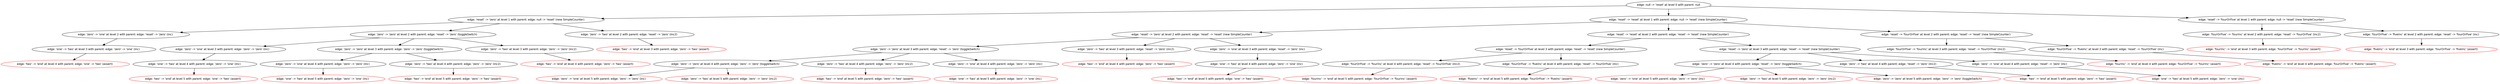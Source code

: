 digraph model {
  graph [ rankdir = "TB", ranksep="0.4", nodesep="0.2" ];
  node [ fontname = "Helvetica", fontsize="12.0", margin="0.07" ];
  edge [ fontname = "Helvetica", fontsize="12.0", margin="0.05" ];
  {
    node []
     "40" [label= "edge: 'one' -> 'two' at level 5 with parent: edge: 'zero' -> 'one' (inc) " color = "red"]
     "18" [label= "edge: 'zero' -> 'zero' at level 3 with parent: edge: 'reset' -> 'zero' (toggleSwitch) "]
     "33" [label= "edge: 'fourInc' -> 'end' at level 4 with parent: edge: 'fourOrFive' -> 'fourInc' (assert) " color = "red"]
     "12" [label= "edge: 'reset' -> 'fourOrFive' at level 3 with parent: edge: 'reset' -> 'reset' (new SimpleCounter) "]
     "29" [label= "edge: 'zero' -> 'two' at level 3 with parent: edge: 'reset' -> 'zero' (inc2) "]
     "32" [label= "edge: 'fourOrFive' -> 'fourInc' at level 3 with parent: edge: 'reset' -> 'fourOrFive' (inc2) "]
     "43" [label= "edge: 'zero' -> 'one' at level 3 with parent: edge: 'zero' -> 'zero' (inc) "]
     "19" [label= "edge: 'zero' -> 'zero' at level 4 with parent: edge: 'zero' -> 'zero' (toggleSwitch) "]
     "17" [label= "edge: 'reset' -> 'zero' at level 2 with parent: edge: 'reset' -> 'reset' (new SimpleCounter) "]
     "48" [label= "edge: 'zero' -> 'one' at level 2 with parent: edge: 'reset' -> 'zero' (inc) "]
     "24" [label= "edge: 'zero' -> 'two' at level 4 with parent: edge: 'zero' -> 'zero' (inc2) "]
     "42" [label= "edge: 'two' -> 'end' at level 5 with parent: edge: 'zero' -> 'two' (assert) " color = "red"]
     "6" [label= "edge: 'zero' -> 'one' at level 5 with parent: edge: 'zero' -> 'zero' (inc) " color = "red"]
     "30" [label= "edge: 'two' -> 'end' at level 4 with parent: edge: 'zero' -> 'two' (assert) " color = "red"]
     "39" [label= "edge: 'zero' -> 'one' at level 4 with parent: edge: 'zero' -> 'zero' (inc) "]
     "16" [label= "edge: 'fiveInc' -> 'end' at level 5 with parent: edge: 'fourOrFive' -> 'fiveInc' (assert) " color = "red"]
     "26" [label= "edge: 'zero' -> 'one' at level 3 with parent: edge: 'reset' -> 'zero' (inc) "]
     "54" [label= "edge: 'fourOrFive' -> 'fourInc' at level 2 with parent: edge: 'reset' -> 'fourOrFive' (inc2) "]
     "28" [label= "edge: 'two' -> 'end' at level 5 with parent: edge: 'one' -> 'two' (assert) " color = "red"]
     "34" [label= "edge: 'fourOrFive' -> 'fiveInc' at level 3 with parent: edge: 'reset' -> 'fourOrFive' (inc) "]
     "23" [label= "edge: 'one' -> 'two' at level 5 with parent: edge: 'zero' -> 'one' (inc) " color = "red"]
     "4" [label= "edge: 'zero' -> 'zero' at level 4 with parent: edge: 'reset' -> 'zero' (toggleSwitch) "]
     "36" [label= "edge: 'reset' -> 'zero' at level 1 with parent: edge: null -> 'reset' (new SimpleCounter) "]
     "38" [label= "edge: 'zero' -> 'zero' at level 3 with parent: edge: 'zero' -> 'zero' (toggleSwitch) "]
     "0" [label= "edge: null -> 'reset' at level 0 with parent: null"]
     "37" [label= "edge: 'zero' -> 'zero' at level 2 with parent: edge: 'reset' -> 'zero' (toggleSwitch) "]
     "7" [label= "edge: 'zero' -> 'two' at level 5 with parent: edge: 'zero' -> 'zero' (inc2) " color = "red"]
     "49" [label= "edge: 'one' -> 'two' at level 3 with parent: edge: 'zero' -> 'one' (inc) "]
     "20" [label= "edge: 'zero' -> 'one' at level 5 with parent: edge: 'zero' -> 'zero' (inc) " color = "red"]
     "41" [label= "edge: 'zero' -> 'two' at level 4 with parent: edge: 'zero' -> 'zero' (inc2) "]
     "50" [label= "edge: 'two' -> 'end' at level 4 with parent: edge: 'one' -> 'two' (assert) " color = "red"]
     "1" [label= "edge: 'reset' -> 'reset' at level 1 with parent: edge: null -> 'reset' (new SimpleCounter) "]
     "21" [label= "edge: 'zero' -> 'two' at level 5 with parent: edge: 'zero' -> 'zero' (inc2) " color = "red"]
     "47" [label= "edge: 'two' -> 'end' at level 4 with parent: edge: 'zero' -> 'two' (assert) " color = "red"]
     "22" [label= "edge: 'zero' -> 'one' at level 4 with parent: edge: 'zero' -> 'zero' (inc) "]
     "44" [label= "edge: 'one' -> 'two' at level 4 with parent: edge: 'zero' -> 'one' (inc) "]
     "57" [label= "edge: 'fiveInc' -> 'end' at level 3 with parent: edge: 'fourOrFive' -> 'fiveInc' (assert) " color = "red"]
     "2" [label= "edge: 'reset' -> 'reset' at level 2 with parent: edge: 'reset' -> 'reset' (new SimpleCounter) "]
     "52" [label= "edge: 'two' -> 'end' at level 3 with parent: edge: 'zero' -> 'two' (assert) " color = "red"]
     "11" [label= "edge: 'two' -> 'end' at level 5 with parent: edge: 'zero' -> 'two' (assert) " color = "red"]
     "35" [label= "edge: 'fiveInc' -> 'end' at level 4 with parent: edge: 'fourOrFive' -> 'fiveInc' (assert) " color = "red"]
     "27" [label= "edge: 'one' -> 'two' at level 4 with parent: edge: 'zero' -> 'one' (inc) "]
     "55" [label= "edge: 'fourInc' -> 'end' at level 3 with parent: edge: 'fourOrFive' -> 'fourInc' (assert) " color = "red"]
     "46" [label= "edge: 'zero' -> 'two' at level 3 with parent: edge: 'zero' -> 'zero' (inc2) "]
     "56" [label= "edge: 'fourOrFive' -> 'fiveInc' at level 2 with parent: edge: 'reset' -> 'fourOrFive' (inc) "]
     "10" [label= "edge: 'zero' -> 'two' at level 4 with parent: edge: 'reset' -> 'zero' (inc2) "]
     "13" [label= "edge: 'fourOrFive' -> 'fourInc' at level 4 with parent: edge: 'reset' -> 'fourOrFive' (inc2) "]
     "14" [label= "edge: 'fourInc' -> 'end' at level 5 with parent: edge: 'fourOrFive' -> 'fourInc' (assert) " color = "red"]
     "9" [label= "edge: 'one' -> 'two' at level 5 with parent: edge: 'zero' -> 'one' (inc) " color = "red"]
     "8" [label= "edge: 'zero' -> 'one' at level 4 with parent: edge: 'reset' -> 'zero' (inc) "]
     "45" [label= "edge: 'two' -> 'end' at level 5 with parent: edge: 'one' -> 'two' (assert) " color = "red"]
     "15" [label= "edge: 'fourOrFive' -> 'fiveInc' at level 4 with parent: edge: 'reset' -> 'fourOrFive' (inc) "]
     "51" [label= "edge: 'zero' -> 'two' at level 2 with parent: edge: 'reset' -> 'zero' (inc2) "]
     "31" [label= "edge: 'reset' -> 'fourOrFive' at level 2 with parent: edge: 'reset' -> 'reset' (new SimpleCounter) "]
     "3" [label= "edge: 'reset' -> 'zero' at level 3 with parent: edge: 'reset' -> 'reset' (new SimpleCounter) "]
     "53" [label= "edge: 'reset' -> 'fourOrFive' at level 1 with parent: edge: null -> 'reset' (new SimpleCounter) "]
     "5" [label= "edge: 'zero' -> 'zero' at level 5 with parent: edge: 'zero' -> 'zero' (toggleSwitch) " color = "red"]
     "25" [label= "edge: 'two' -> 'end' at level 5 with parent: edge: 'zero' -> 'two' (assert) " color = "red"]
  }

  "18" -> "19";
  "18" -> "22";
  "18" -> "24";
  "12" -> "13";
  "12" -> "15";
  "29" -> "30";
  "32" -> "33";
  "43" -> "44";
  "19" -> "20";
  "19" -> "21";
  "17" -> "18";
  "17" -> "26";
  "17" -> "29";
  "48" -> "49";
  "24" -> "25";
  "39" -> "40";
  "26" -> "27";
  "54" -> "55";
  "34" -> "35";
  "4" -> "5";
  "4" -> "6";
  "4" -> "7";
  "36" -> "37";
  "36" -> "48";
  "36" -> "51";
  "38" -> "39";
  "38" -> "41";
  "0" -> "1";
  "0" -> "36";
  "0" -> "53";
  "37" -> "38";
  "37" -> "43";
  "37" -> "46";
  "49" -> "50";
  "41" -> "42";
  "1" -> "2";
  "1" -> "17";
  "1" -> "31";
  "22" -> "23";
  "44" -> "45";
  "2" -> "3";
  "2" -> "12";
  "27" -> "28";
  "46" -> "47";
  "56" -> "57";
  "10" -> "11";
  "13" -> "14";
  "8" -> "9";
  "15" -> "16";
  "51" -> "52";
  "31" -> "32";
  "31" -> "34";
  "3" -> "4";
  "3" -> "8";
  "3" -> "10";
  "53" -> "54";
  "53" -> "56";
}
